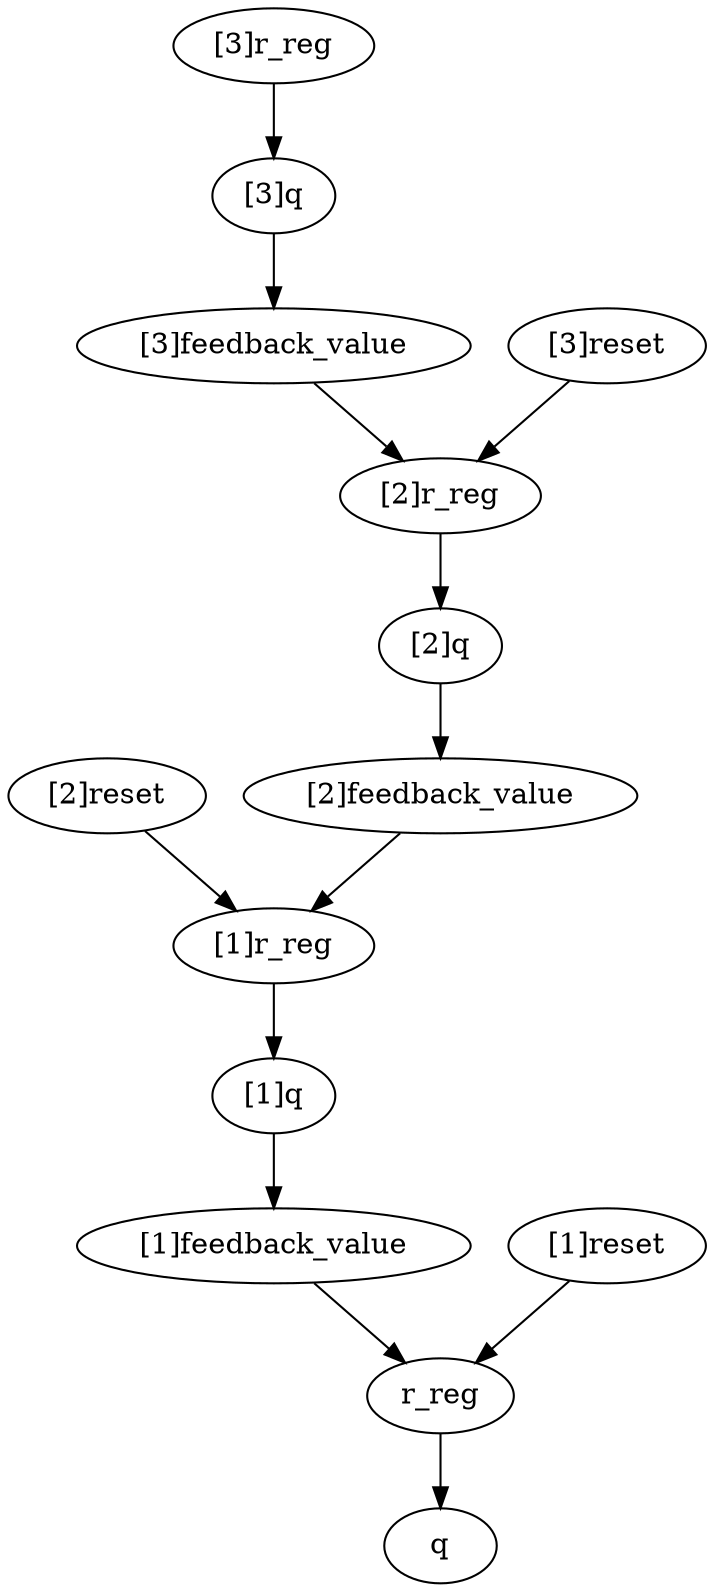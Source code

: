 strict digraph "" {
	"[2]reset"	[complexity=10,
		importance=3.0892868042,
		rank=0.30892868042];
	"[1]r_reg"	[complexity=9,
		importance=1.4821434021,
		rank=0.164682600233];
	"[2]reset" -> "[1]r_reg";
	"[1]q"	[complexity=7,
		importance=1.16071510315,
		rank=0.165816443307];
	"[1]feedback_value"	[complexity=4,
		importance=0.875,
		rank=0.21875];
	"[1]q" -> "[1]feedback_value";
	r_reg	[complexity=2,
		importance=0.6071434021,
		rank=0.30357170105];
	"[1]feedback_value" -> r_reg;
	"[3]q"	[complexity=21,
		importance=2.91071510315,
		rank=0.138605481102];
	"[3]feedback_value"	[complexity=18,
		importance=2.625,
		rank=0.145833333333];
	"[3]q" -> "[3]feedback_value";
	"[1]r_reg" -> "[1]q";
	"[2]r_reg"	[complexity=16,
		importance=2.3571434021,
		rank=0.147321462631];
	"[3]feedback_value" -> "[2]r_reg";
	"[2]q"	[complexity=14,
		importance=2.03571510315,
		rank=0.145408221654];
	"[2]feedback_value"	[complexity=11,
		importance=1.75,
		rank=0.159090909091];
	"[2]q" -> "[2]feedback_value";
	"[2]feedback_value" -> "[1]r_reg";
	"[3]r_reg"	[complexity=23,
		importance=3.2321434021,
		rank=0.140527974004];
	"[3]r_reg" -> "[3]q";
	q	[complexity=0,
		importance=0.285715103149,
		rank=0.0];
	"[2]r_reg" -> "[2]q";
	r_reg -> q;
	"[1]reset"	[complexity=3,
		importance=1.3392868042,
		rank=0.446428934733];
	"[1]reset" -> r_reg;
	"[3]reset"	[complexity=17,
		importance=4.8392868042,
		rank=0.284663929659];
	"[3]reset" -> "[2]r_reg";
}
